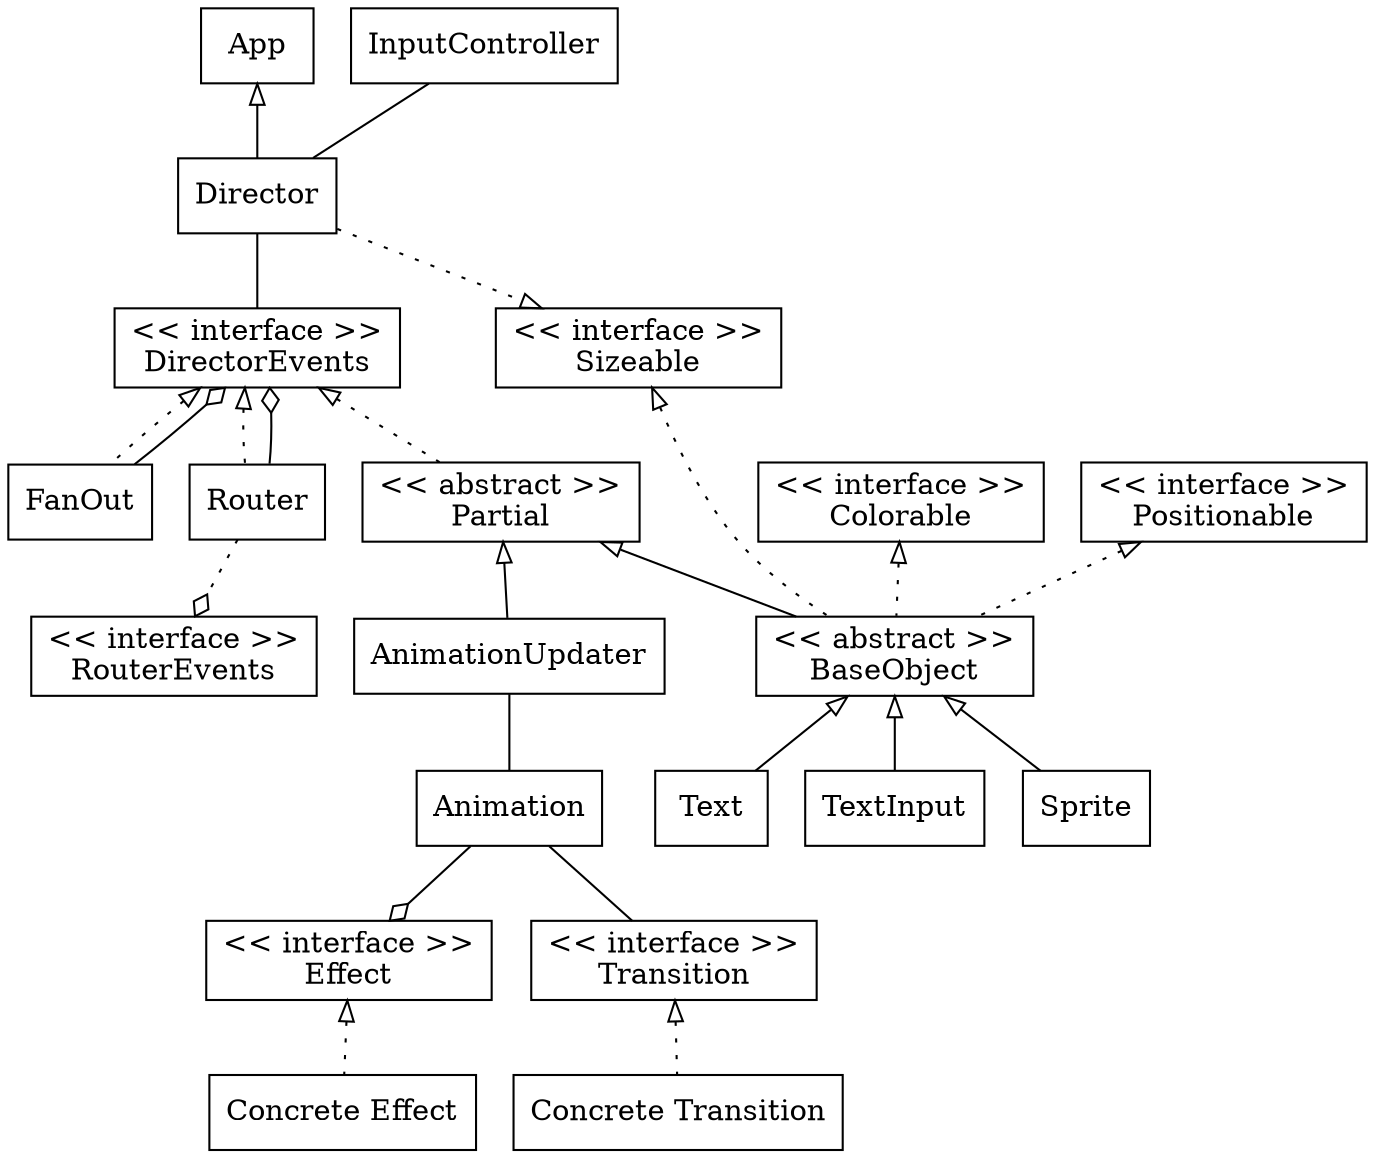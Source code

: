 digraph G {
    node [shape=box]

    subgraph extends {
        edge [dir=back, arrowtail=onormal]
        App -> Director [weight=8]
        Partial -> BaseObject
        Partial -> AnimationUpdater
        BaseObject -> Sprite
        BaseObject -> Text
        BaseObject -> TextInput
    }

    subgraph aggregations {
        edge [arrowhead=odiamond]
        FanOut -> DirectorEvents
        Animation -> Effect
        Router -> DirectorEvents
        Router -> RouterEvents [style=dotted]
    }

    subgraph relations {
        edge [arrowhead=none]
        Director -> DirectorEvents [weight=8]
        Director -> InputController [constraint=false]
        Animation -> Transition
        AnimationUpdater -> Animation
    }

    subgraph implements {
        edge [style=dotted, dir=back, arrowtail=onormal, arrowhead=onormal]
        DirectorEvents -> FanOut
        DirectorEvents -> Partial
        DirectorEvents -> Router
        Sizeable -> BaseObject
        Colorable -> BaseObject
        Positionable -> BaseObject
        Director -> Sizeable [dir=normal]
        Effect -> ConcreteEffect
        Transition -> ConcreteTransition
    }

    ConcreteTransition [label="Concrete Transition"]
    ConcreteEffect [label="Concrete Effect"]
    BaseObject [label="<< abstract >>\nBaseObject"]
    DirectorEvents [label="<< interface >>\nDirectorEvents"]
    Effect [label="<< interface >>\nEffect"]
    Partial [label="<< abstract >>\nPartial"]
    Positionable [label="<< interface >>\nPositionable"]
    RouterEvents [label="<< interface >>\nRouterEvents"]
    Sizeable [label="<< interface >>\nSizeable"]
    Colorable [label="<< interface >>\nColorable"]
    Transition [label="<< interface >>\nTransition"]
}

